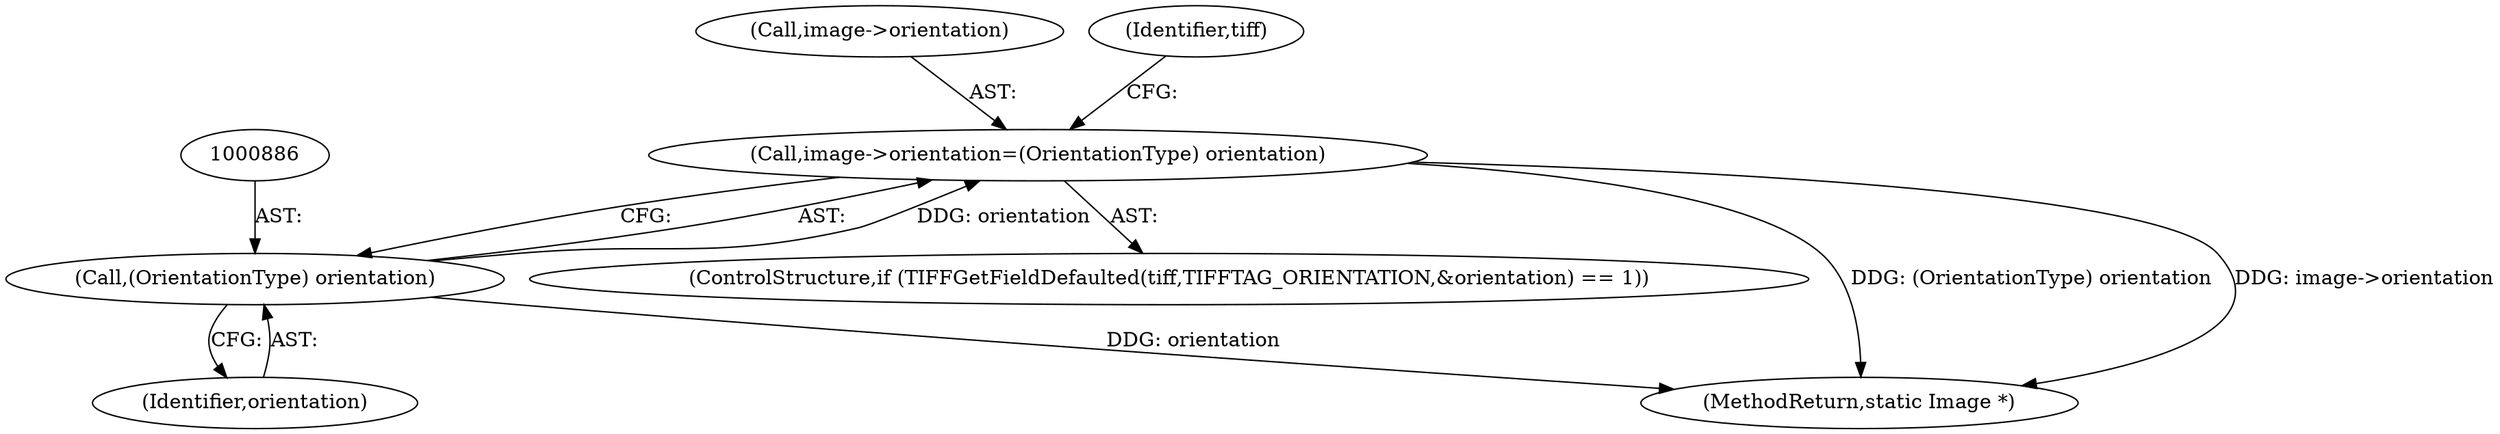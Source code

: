 digraph "0_ImageMagick_2bb6941a2d557f26a2f2049ade466e118eeaab91@pointer" {
"1000881" [label="(Call,image->orientation=(OrientationType) orientation)"];
"1000885" [label="(Call,(OrientationType) orientation)"];
"1000873" [label="(ControlStructure,if (TIFFGetFieldDefaulted(tiff,TIFFTAG_ORIENTATION,&orientation) == 1))"];
"1000882" [label="(Call,image->orientation)"];
"1003406" [label="(MethodReturn,static Image *)"];
"1000891" [label="(Identifier,tiff)"];
"1000885" [label="(Call,(OrientationType) orientation)"];
"1000881" [label="(Call,image->orientation=(OrientationType) orientation)"];
"1000887" [label="(Identifier,orientation)"];
"1000881" -> "1000873"  [label="AST: "];
"1000881" -> "1000885"  [label="CFG: "];
"1000882" -> "1000881"  [label="AST: "];
"1000885" -> "1000881"  [label="AST: "];
"1000891" -> "1000881"  [label="CFG: "];
"1000881" -> "1003406"  [label="DDG: (OrientationType) orientation"];
"1000881" -> "1003406"  [label="DDG: image->orientation"];
"1000885" -> "1000881"  [label="DDG: orientation"];
"1000885" -> "1000887"  [label="CFG: "];
"1000886" -> "1000885"  [label="AST: "];
"1000887" -> "1000885"  [label="AST: "];
"1000885" -> "1003406"  [label="DDG: orientation"];
}
